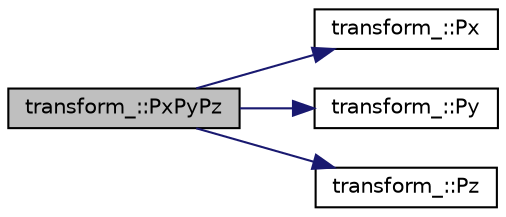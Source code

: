 digraph "transform_::PxPyPz"
{
 // INTERACTIVE_SVG=YES
 // LATEX_PDF_SIZE
  edge [fontname="Helvetica",fontsize="10",labelfontname="Helvetica",labelfontsize="10"];
  node [fontname="Helvetica",fontsize="10",shape=record];
  rankdir="LR";
  Node1 [label="transform_::PxPyPz",height=0.2,width=0.4,color="black", fillcolor="grey75", style="filled", fontcolor="black",tooltip="Computes the 3-momentum (Px, Py, Pz)."];
  Node1 -> Node2 [color="midnightblue",fontsize="10",style="solid",fontname="Helvetica"];
  Node2 [label="transform_::Px",height=0.2,width=0.4,color="black", fillcolor="white", style="filled",URL="$namespacetransform__.html#a4573dda96168ebbd38a408e64cc3d5ff",tooltip="Computes the x-component of momentum (Px)."];
  Node1 -> Node3 [color="midnightblue",fontsize="10",style="solid",fontname="Helvetica"];
  Node3 [label="transform_::Py",height=0.2,width=0.4,color="black", fillcolor="white", style="filled",URL="$namespacetransform__.html#a51363ab29a6390a86a8ea75573a7a196",tooltip="Computes the y-component of momentum (Py)."];
  Node1 -> Node4 [color="midnightblue",fontsize="10",style="solid",fontname="Helvetica"];
  Node4 [label="transform_::Pz",height=0.2,width=0.4,color="black", fillcolor="white", style="filled",URL="$namespacetransform__.html#a28be39b0041a97b1667ccd1ff301f784",tooltip="Computes the z-component of momentum (Pz)."];
}

